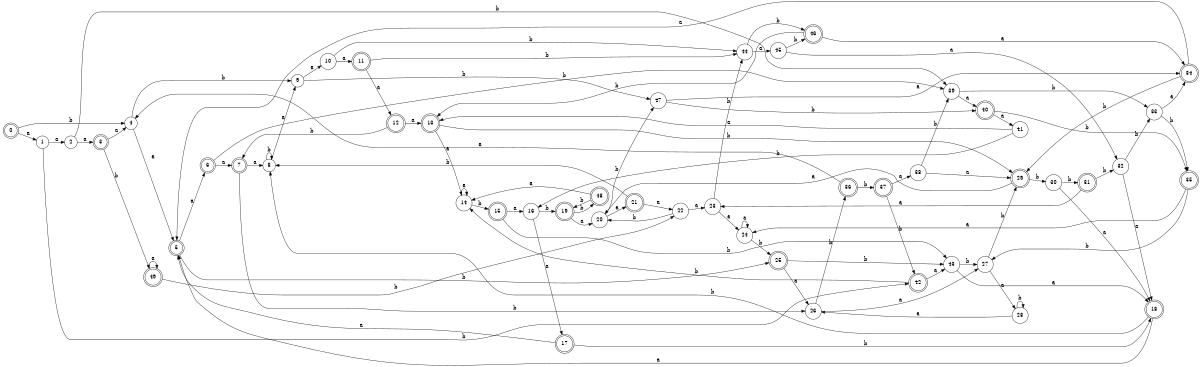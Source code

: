 digraph n40_3 {
__start0 [label="" shape="none"];

rankdir=LR;
size="8,5";

s0 [style="rounded,filled", color="black", fillcolor="white" shape="doublecircle", label="0"];
s1 [style="filled", color="black", fillcolor="white" shape="circle", label="1"];
s2 [style="filled", color="black", fillcolor="white" shape="circle", label="2"];
s3 [style="rounded,filled", color="black", fillcolor="white" shape="doublecircle", label="3"];
s4 [style="filled", color="black", fillcolor="white" shape="circle", label="4"];
s5 [style="rounded,filled", color="black", fillcolor="white" shape="doublecircle", label="5"];
s6 [style="rounded,filled", color="black", fillcolor="white" shape="doublecircle", label="6"];
s7 [style="rounded,filled", color="black", fillcolor="white" shape="doublecircle", label="7"];
s8 [style="filled", color="black", fillcolor="white" shape="circle", label="8"];
s9 [style="filled", color="black", fillcolor="white" shape="circle", label="9"];
s10 [style="filled", color="black", fillcolor="white" shape="circle", label="10"];
s11 [style="rounded,filled", color="black", fillcolor="white" shape="doublecircle", label="11"];
s12 [style="rounded,filled", color="black", fillcolor="white" shape="doublecircle", label="12"];
s13 [style="rounded,filled", color="black", fillcolor="white" shape="doublecircle", label="13"];
s14 [style="filled", color="black", fillcolor="white" shape="circle", label="14"];
s15 [style="rounded,filled", color="black", fillcolor="white" shape="doublecircle", label="15"];
s16 [style="filled", color="black", fillcolor="white" shape="circle", label="16"];
s17 [style="rounded,filled", color="black", fillcolor="white" shape="doublecircle", label="17"];
s18 [style="rounded,filled", color="black", fillcolor="white" shape="doublecircle", label="18"];
s19 [style="rounded,filled", color="black", fillcolor="white" shape="doublecircle", label="19"];
s20 [style="filled", color="black", fillcolor="white" shape="circle", label="20"];
s21 [style="rounded,filled", color="black", fillcolor="white" shape="doublecircle", label="21"];
s22 [style="filled", color="black", fillcolor="white" shape="circle", label="22"];
s23 [style="filled", color="black", fillcolor="white" shape="circle", label="23"];
s24 [style="filled", color="black", fillcolor="white" shape="circle", label="24"];
s25 [style="rounded,filled", color="black", fillcolor="white" shape="doublecircle", label="25"];
s26 [style="filled", color="black", fillcolor="white" shape="circle", label="26"];
s27 [style="filled", color="black", fillcolor="white" shape="circle", label="27"];
s28 [style="filled", color="black", fillcolor="white" shape="circle", label="28"];
s29 [style="rounded,filled", color="black", fillcolor="white" shape="doublecircle", label="29"];
s30 [style="filled", color="black", fillcolor="white" shape="circle", label="30"];
s31 [style="rounded,filled", color="black", fillcolor="white" shape="doublecircle", label="31"];
s32 [style="filled", color="black", fillcolor="white" shape="circle", label="32"];
s33 [style="filled", color="black", fillcolor="white" shape="circle", label="33"];
s34 [style="rounded,filled", color="black", fillcolor="white" shape="doublecircle", label="34"];
s35 [style="rounded,filled", color="black", fillcolor="white" shape="doublecircle", label="35"];
s36 [style="rounded,filled", color="black", fillcolor="white" shape="doublecircle", label="36"];
s37 [style="rounded,filled", color="black", fillcolor="white" shape="doublecircle", label="37"];
s38 [style="filled", color="black", fillcolor="white" shape="circle", label="38"];
s39 [style="filled", color="black", fillcolor="white" shape="circle", label="39"];
s40 [style="rounded,filled", color="black", fillcolor="white" shape="doublecircle", label="40"];
s41 [style="filled", color="black", fillcolor="white" shape="circle", label="41"];
s42 [style="rounded,filled", color="black", fillcolor="white" shape="doublecircle", label="42"];
s43 [style="filled", color="black", fillcolor="white" shape="circle", label="43"];
s44 [style="filled", color="black", fillcolor="white" shape="circle", label="44"];
s45 [style="filled", color="black", fillcolor="white" shape="circle", label="45"];
s46 [style="rounded,filled", color="black", fillcolor="white" shape="doublecircle", label="46"];
s47 [style="filled", color="black", fillcolor="white" shape="circle", label="47"];
s48 [style="rounded,filled", color="black", fillcolor="white" shape="doublecircle", label="48"];
s49 [style="rounded,filled", color="black", fillcolor="white" shape="doublecircle", label="49"];
s0 -> s1 [label="a"];
s0 -> s4 [label="b"];
s1 -> s2 [label="a"];
s1 -> s42 [label="b"];
s2 -> s3 [label="a"];
s2 -> s39 [label="b"];
s3 -> s4 [label="a"];
s3 -> s49 [label="b"];
s4 -> s5 [label="a"];
s4 -> s9 [label="b"];
s5 -> s6 [label="a"];
s5 -> s25 [label="b"];
s6 -> s7 [label="a"];
s6 -> s39 [label="b"];
s7 -> s8 [label="a"];
s7 -> s26 [label="b"];
s8 -> s9 [label="a"];
s8 -> s8 [label="b"];
s9 -> s10 [label="a"];
s9 -> s47 [label="b"];
s10 -> s11 [label="a"];
s10 -> s44 [label="b"];
s11 -> s12 [label="a"];
s11 -> s44 [label="b"];
s12 -> s13 [label="a"];
s12 -> s7 [label="b"];
s13 -> s14 [label="a"];
s13 -> s29 [label="b"];
s14 -> s14 [label="a"];
s14 -> s15 [label="b"];
s15 -> s16 [label="a"];
s15 -> s43 [label="b"];
s16 -> s17 [label="a"];
s16 -> s19 [label="b"];
s17 -> s5 [label="a"];
s17 -> s18 [label="b"];
s18 -> s5 [label="a"];
s18 -> s8 [label="b"];
s19 -> s20 [label="a"];
s19 -> s48 [label="b"];
s20 -> s21 [label="a"];
s20 -> s47 [label="b"];
s21 -> s22 [label="a"];
s21 -> s8 [label="b"];
s22 -> s23 [label="a"];
s22 -> s20 [label="b"];
s23 -> s24 [label="a"];
s23 -> s44 [label="b"];
s24 -> s24 [label="a"];
s24 -> s25 [label="b"];
s25 -> s26 [label="a"];
s25 -> s43 [label="b"];
s26 -> s27 [label="a"];
s26 -> s36 [label="b"];
s27 -> s28 [label="a"];
s27 -> s29 [label="b"];
s28 -> s26 [label="a"];
s28 -> s28 [label="b"];
s29 -> s20 [label="a"];
s29 -> s30 [label="b"];
s30 -> s18 [label="a"];
s30 -> s31 [label="b"];
s31 -> s23 [label="a"];
s31 -> s32 [label="b"];
s32 -> s18 [label="a"];
s32 -> s33 [label="b"];
s33 -> s34 [label="a"];
s33 -> s35 [label="b"];
s34 -> s5 [label="a"];
s34 -> s29 [label="b"];
s35 -> s24 [label="a"];
s35 -> s27 [label="b"];
s36 -> s4 [label="a"];
s36 -> s37 [label="b"];
s37 -> s38 [label="a"];
s37 -> s42 [label="b"];
s38 -> s29 [label="a"];
s38 -> s39 [label="b"];
s39 -> s40 [label="a"];
s39 -> s33 [label="b"];
s40 -> s41 [label="a"];
s40 -> s35 [label="b"];
s41 -> s13 [label="a"];
s41 -> s16 [label="b"];
s42 -> s43 [label="a"];
s42 -> s14 [label="b"];
s43 -> s18 [label="a"];
s43 -> s27 [label="b"];
s44 -> s45 [label="a"];
s44 -> s46 [label="b"];
s45 -> s32 [label="a"];
s45 -> s46 [label="b"];
s46 -> s34 [label="a"];
s46 -> s13 [label="b"];
s47 -> s34 [label="a"];
s47 -> s40 [label="b"];
s48 -> s14 [label="a"];
s48 -> s19 [label="b"];
s49 -> s49 [label="a"];
s49 -> s22 [label="b"];

}
